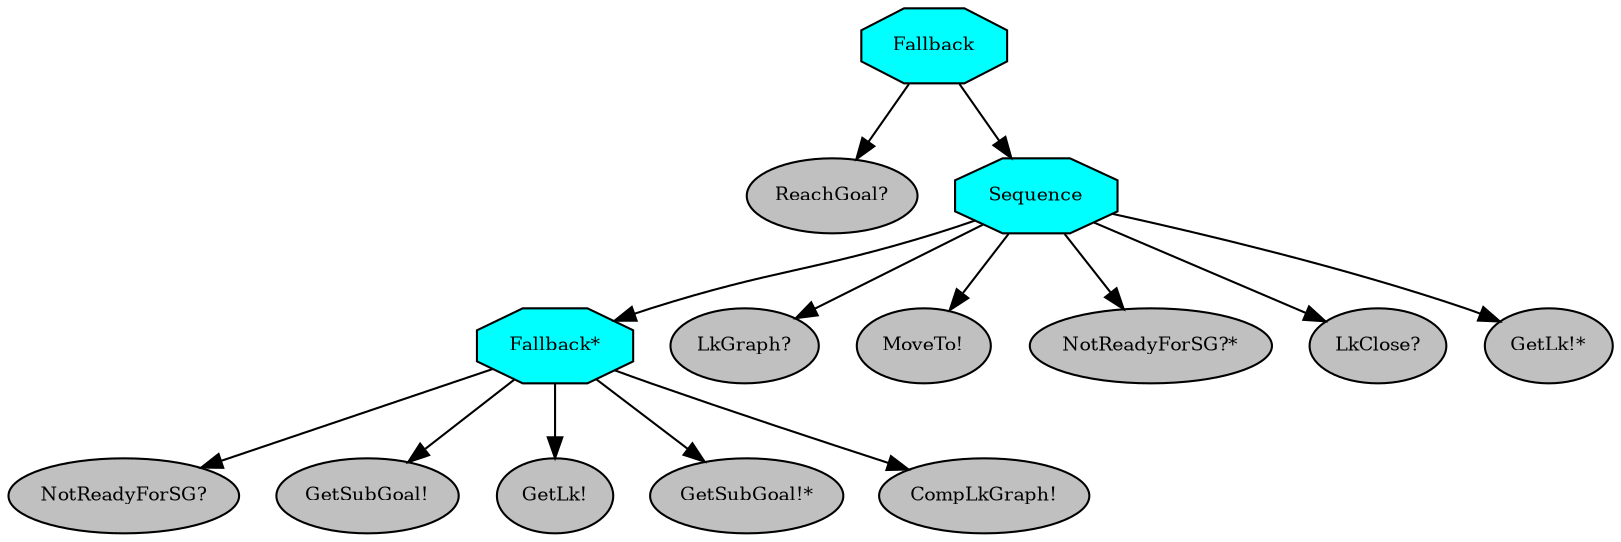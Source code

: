 digraph pastafarianism {
ordering=out;
graph [fontname="times-roman"];
node [fontname="times-roman"];
edge [fontname="times-roman"];
Fallback [fillcolor=cyan, fontcolor=black, fontsize=9, label=Fallback, shape=octagon, style=filled];
"ReachGoal?" [fillcolor=gray, fontcolor=black, fontsize=9, label="ReachGoal?", shape=ellipse, style=filled];
Fallback -> "ReachGoal?";
Sequence [fillcolor=cyan, fontcolor=black, fontsize=9, label=Sequence, shape=octagon, style=filled];
Fallback -> Sequence;
"Fallback*" [fillcolor=cyan, fontcolor=black, fontsize=9, label="Fallback*", shape=octagon, style=filled];
Sequence -> "Fallback*";
"NotReadyForSG?" [fillcolor=gray, fontcolor=black, fontsize=9, label="NotReadyForSG?", shape=ellipse, style=filled];
"Fallback*" -> "NotReadyForSG?";
"GetSubGoal!" [fillcolor=gray, fontcolor=black, fontsize=9, label="GetSubGoal!", shape=ellipse, style=filled];
"Fallback*" -> "GetSubGoal!";
"GetLk!" [fillcolor=gray, fontcolor=black, fontsize=9, label="GetLk!", shape=ellipse, style=filled];
"Fallback*" -> "GetLk!";
"GetSubGoal!*" [fillcolor=gray, fontcolor=black, fontsize=9, label="GetSubGoal!*", shape=ellipse, style=filled];
"Fallback*" -> "GetSubGoal!*";
"CompLkGraph!" [fillcolor=gray, fontcolor=black, fontsize=9, label="CompLkGraph!", shape=ellipse, style=filled];
"Fallback*" -> "CompLkGraph!";
"LkGraph?" [fillcolor=gray, fontcolor=black, fontsize=9, label="LkGraph?", shape=ellipse, style=filled];
Sequence -> "LkGraph?";
"MoveTo!" [fillcolor=gray, fontcolor=black, fontsize=9, label="MoveTo!", shape=ellipse, style=filled];
Sequence -> "MoveTo!";
"NotReadyForSG?*" [fillcolor=gray, fontcolor=black, fontsize=9, label="NotReadyForSG?*", shape=ellipse, style=filled];
Sequence -> "NotReadyForSG?*";
"LkClose?" [fillcolor=gray, fontcolor=black, fontsize=9, label="LkClose?", shape=ellipse, style=filled];
Sequence -> "LkClose?";
"GetLk!*" [fillcolor=gray, fontcolor=black, fontsize=9, label="GetLk!*", shape=ellipse, style=filled];
Sequence -> "GetLk!*";
}
